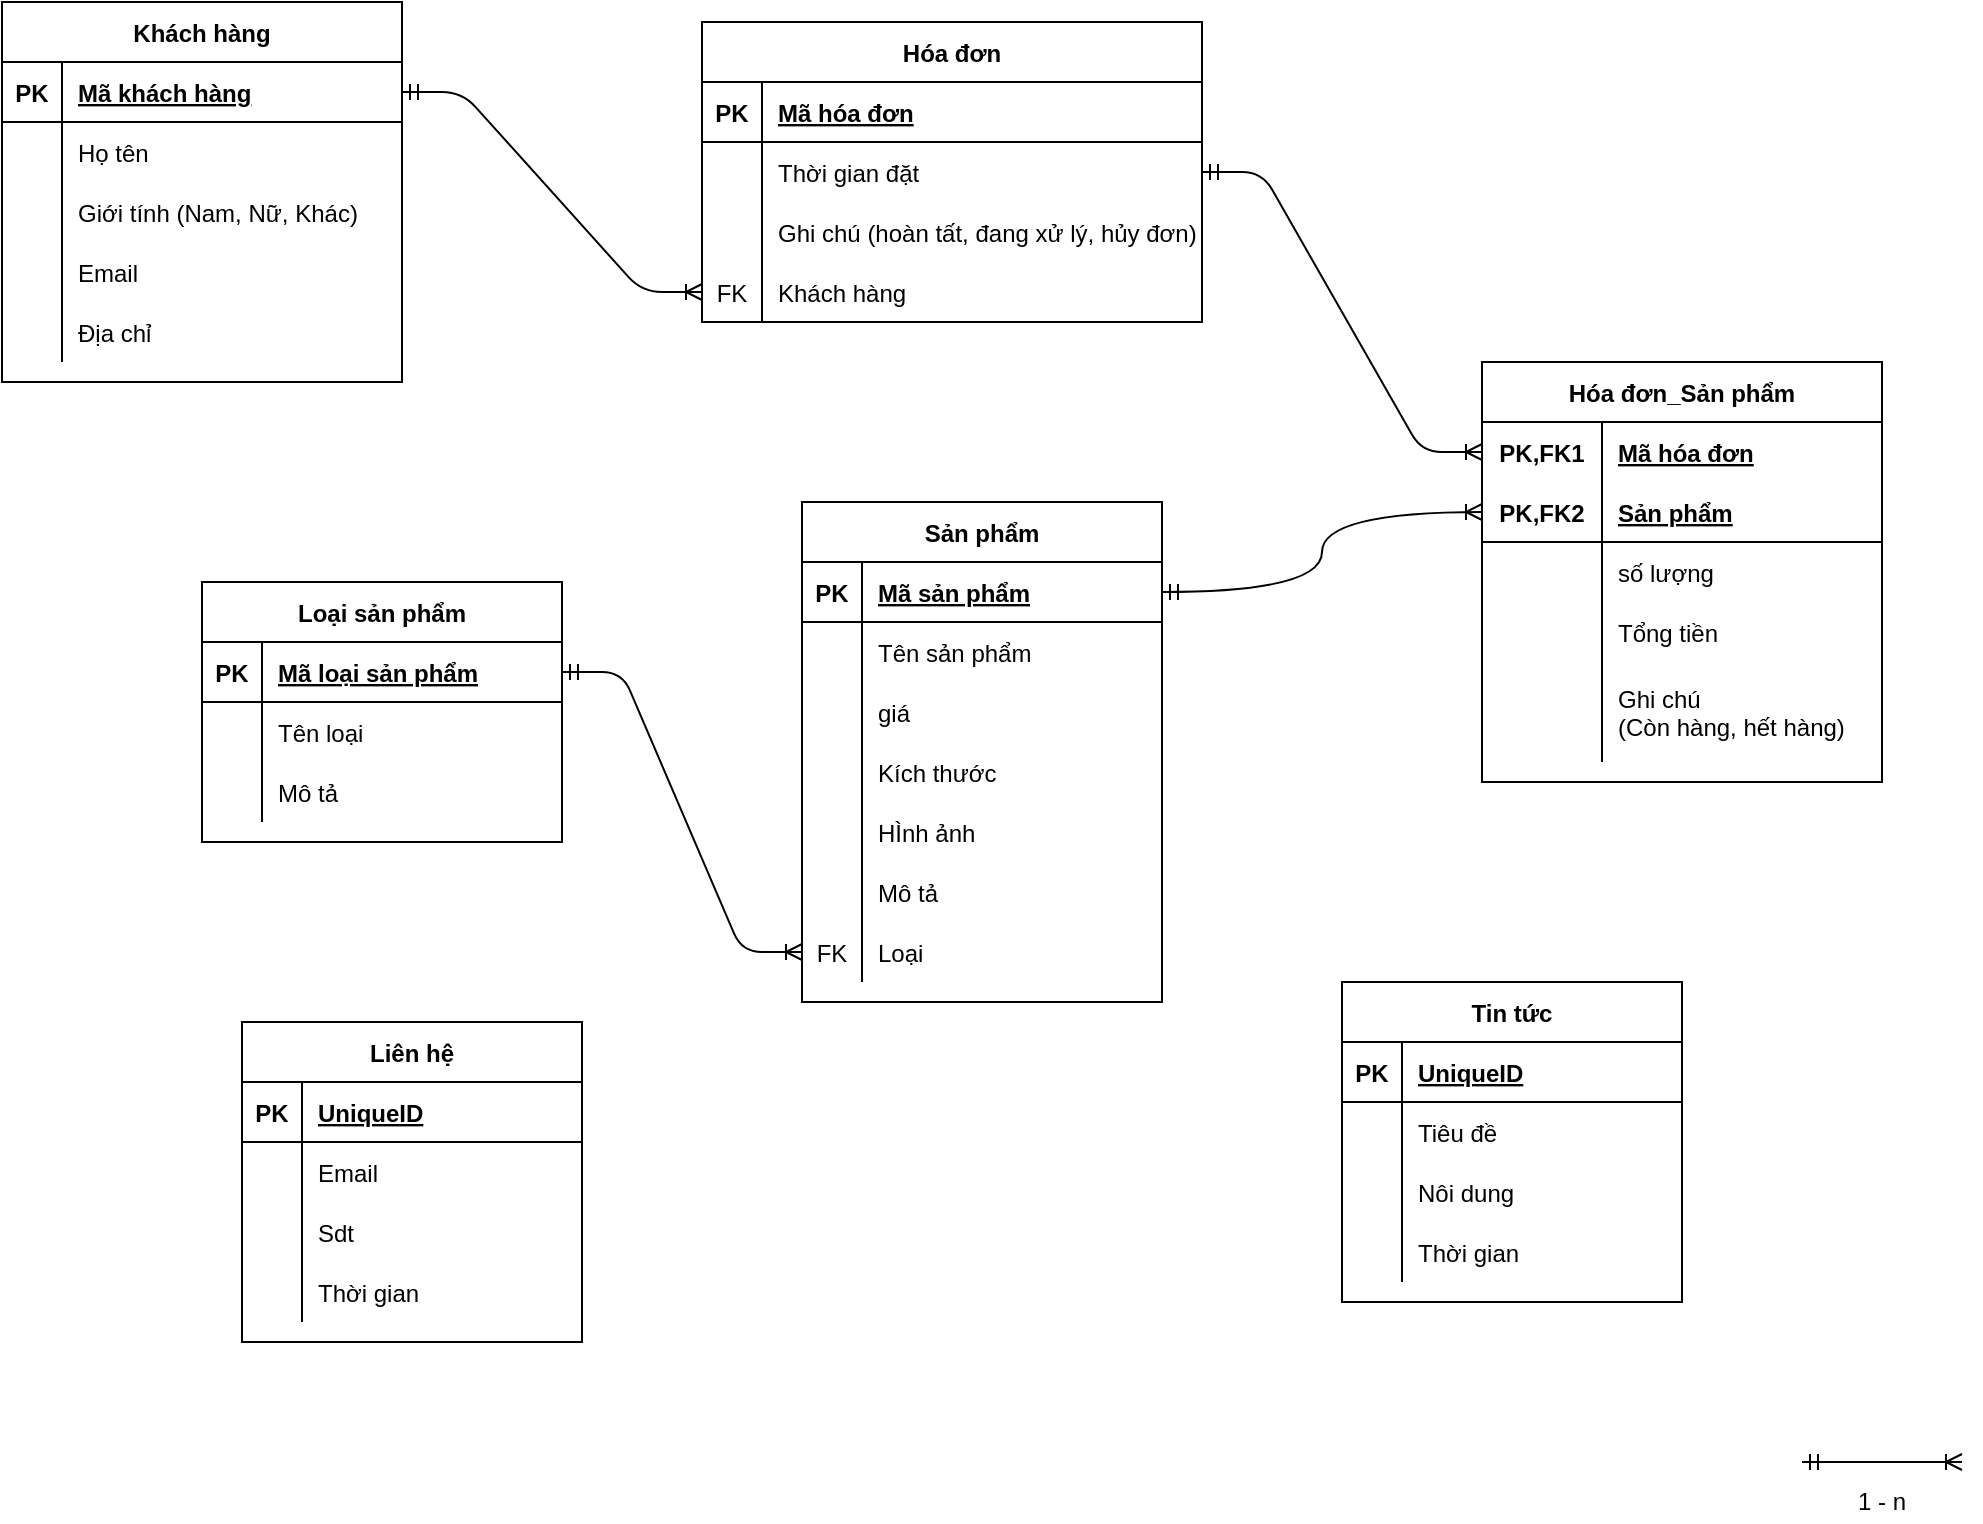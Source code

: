 <mxfile version="13.8.0" type="device"><diagram id="R2lEEEUBdFMjLlhIrx00" name="Page-1"><mxGraphModel dx="1209" dy="600" grid="1" gridSize="10" guides="1" tooltips="1" connect="1" arrows="1" fold="1" page="1" pageScale="1" pageWidth="850" pageHeight="1100" math="0" shadow="0" extFonts="Permanent Marker^https://fonts.googleapis.com/css?family=Permanent+Marker"><root><mxCell id="0"/><mxCell id="1" parent="0"/><mxCell id="50CJs4WUxD_R7UnGN_N7-97" value="" style="edgeStyle=entityRelationEdgeStyle;fontSize=12;html=1;endArrow=ERoneToMany;startArrow=ERmandOne;" parent="1" source="50CJs4WUxD_R7UnGN_N7-2" target="50CJs4WUxD_R7UnGN_N7-120" edge="1"><mxGeometry width="100" height="100" relative="1" as="geometry"><mxPoint x="310" y="400" as="sourcePoint"/><mxPoint x="350" y="210" as="targetPoint"/></mxGeometry></mxCell><mxCell id="50CJs4WUxD_R7UnGN_N7-98" value="" style="edgeStyle=entityRelationEdgeStyle;fontSize=12;html=1;endArrow=ERoneToMany;startArrow=ERmandOne;exitX=1;exitY=0.5;exitDx=0;exitDy=0;entryX=0;entryY=0.5;entryDx=0;entryDy=0;" parent="1" source="50CJs4WUxD_R7UnGN_N7-24" target="50CJs4WUxD_R7UnGN_N7-101" edge="1"><mxGeometry width="100" height="100" relative="1" as="geometry"><mxPoint x="595" y="60.0" as="sourcePoint"/><mxPoint x="630" y="460" as="targetPoint"/></mxGeometry></mxCell><mxCell id="50CJs4WUxD_R7UnGN_N7-99" value="" style="edgeStyle=orthogonalEdgeStyle;fontSize=12;html=1;endArrow=ERoneToMany;startArrow=ERmandOne;entryX=0;entryY=0.5;entryDx=0;entryDy=0;elbow=vertical;curved=1;" parent="1" source="50CJs4WUxD_R7UnGN_N7-40" target="50CJs4WUxD_R7UnGN_N7-104" edge="1"><mxGeometry width="100" height="100" relative="1" as="geometry"><mxPoint x="750" y="675" as="sourcePoint"/><mxPoint x="680" y="580" as="targetPoint"/></mxGeometry></mxCell><mxCell id="50CJs4WUxD_R7UnGN_N7-119" value="" style="edgeStyle=entityRelationEdgeStyle;fontSize=12;html=1;endArrow=ERoneToMany;startArrow=ERmandOne;exitX=1;exitY=0.5;exitDx=0;exitDy=0;entryX=0;entryY=0.5;entryDx=0;entryDy=0;" parent="1" source="50CJs4WUxD_R7UnGN_N7-60" target="50CJs4WUxD_R7UnGN_N7-116" edge="1"><mxGeometry width="100" height="100" relative="1" as="geometry"><mxPoint x="280.0" y="400" as="sourcePoint"/><mxPoint x="500" y="570" as="targetPoint"/></mxGeometry></mxCell><mxCell id="50CJs4WUxD_R7UnGN_N7-20" value="Hóa đơn" style="shape=table;startSize=30;container=1;collapsible=1;childLayout=tableLayout;fixedRows=1;rowLines=0;fontStyle=1;align=center;resizeLast=1;" parent="1" vertex="1"><mxGeometry x="390" y="120" width="250.0" height="150" as="geometry"/></mxCell><mxCell id="50CJs4WUxD_R7UnGN_N7-21" value="" style="shape=partialRectangle;collapsible=0;dropTarget=0;pointerEvents=0;fillColor=none;top=0;left=0;bottom=1;right=0;points=[[0,0.5],[1,0.5]];portConstraint=eastwest;" parent="50CJs4WUxD_R7UnGN_N7-20" vertex="1"><mxGeometry y="30" width="250.0" height="30" as="geometry"/></mxCell><mxCell id="50CJs4WUxD_R7UnGN_N7-22" value="PK" style="shape=partialRectangle;connectable=0;fillColor=none;top=0;left=0;bottom=0;right=0;fontStyle=1;overflow=hidden;" parent="50CJs4WUxD_R7UnGN_N7-21" vertex="1"><mxGeometry width="30" height="30" as="geometry"/></mxCell><mxCell id="50CJs4WUxD_R7UnGN_N7-23" value="Mã hóa đơn" style="shape=partialRectangle;connectable=0;fillColor=none;top=0;left=0;bottom=0;right=0;align=left;spacingLeft=6;fontStyle=5;overflow=hidden;" parent="50CJs4WUxD_R7UnGN_N7-21" vertex="1"><mxGeometry x="30" width="220.0" height="30" as="geometry"/></mxCell><mxCell id="50CJs4WUxD_R7UnGN_N7-24" value="" style="shape=partialRectangle;collapsible=0;dropTarget=0;pointerEvents=0;fillColor=none;top=0;left=0;bottom=0;right=0;points=[[0,0.5],[1,0.5]];portConstraint=eastwest;" parent="50CJs4WUxD_R7UnGN_N7-20" vertex="1"><mxGeometry y="60" width="250.0" height="30" as="geometry"/></mxCell><mxCell id="50CJs4WUxD_R7UnGN_N7-25" value="" style="shape=partialRectangle;connectable=0;fillColor=none;top=0;left=0;bottom=0;right=0;editable=1;overflow=hidden;" parent="50CJs4WUxD_R7UnGN_N7-24" vertex="1"><mxGeometry width="30" height="30" as="geometry"/></mxCell><mxCell id="50CJs4WUxD_R7UnGN_N7-26" value="Thời gian đặt" style="shape=partialRectangle;connectable=0;fillColor=none;top=0;left=0;bottom=0;right=0;align=left;spacingLeft=6;overflow=hidden;" parent="50CJs4WUxD_R7UnGN_N7-24" vertex="1"><mxGeometry x="30" width="220.0" height="30" as="geometry"/></mxCell><mxCell id="50CJs4WUxD_R7UnGN_N7-27" value="" style="shape=partialRectangle;collapsible=0;dropTarget=0;pointerEvents=0;fillColor=none;top=0;left=0;bottom=0;right=0;points=[[0,0.5],[1,0.5]];portConstraint=eastwest;" parent="50CJs4WUxD_R7UnGN_N7-20" vertex="1"><mxGeometry y="90" width="250.0" height="30" as="geometry"/></mxCell><mxCell id="50CJs4WUxD_R7UnGN_N7-28" value="" style="shape=partialRectangle;connectable=0;fillColor=none;top=0;left=0;bottom=0;right=0;editable=1;overflow=hidden;" parent="50CJs4WUxD_R7UnGN_N7-27" vertex="1"><mxGeometry width="30" height="30" as="geometry"/></mxCell><mxCell id="50CJs4WUxD_R7UnGN_N7-29" value="Ghi chú (hoàn tất, đang xử lý, hủy đơn)" style="shape=partialRectangle;connectable=0;fillColor=none;top=0;left=0;bottom=0;right=0;align=left;spacingLeft=6;overflow=hidden;" parent="50CJs4WUxD_R7UnGN_N7-27" vertex="1"><mxGeometry x="30" width="220.0" height="30" as="geometry"/></mxCell><mxCell id="50CJs4WUxD_R7UnGN_N7-120" value="" style="shape=partialRectangle;collapsible=0;dropTarget=0;pointerEvents=0;fillColor=none;top=0;left=0;bottom=0;right=0;points=[[0,0.5],[1,0.5]];portConstraint=eastwest;" parent="50CJs4WUxD_R7UnGN_N7-20" vertex="1"><mxGeometry y="120" width="250.0" height="30" as="geometry"/></mxCell><mxCell id="50CJs4WUxD_R7UnGN_N7-121" value="FK" style="shape=partialRectangle;connectable=0;fillColor=none;top=0;left=0;bottom=0;right=0;editable=1;overflow=hidden;" parent="50CJs4WUxD_R7UnGN_N7-120" vertex="1"><mxGeometry width="30" height="30" as="geometry"/></mxCell><mxCell id="50CJs4WUxD_R7UnGN_N7-122" value="Khách hàng" style="shape=partialRectangle;connectable=0;fillColor=none;top=0;left=0;bottom=0;right=0;align=left;spacingLeft=6;overflow=hidden;" parent="50CJs4WUxD_R7UnGN_N7-120" vertex="1"><mxGeometry x="30" width="220.0" height="30" as="geometry"/></mxCell><mxCell id="50CJs4WUxD_R7UnGN_N7-100" value="Hóa đơn_Sản phẩm" style="shape=table;startSize=30;container=1;collapsible=1;childLayout=tableLayout;fixedRows=1;rowLines=0;fontStyle=1;align=center;resizeLast=1;" parent="1" vertex="1"><mxGeometry x="780" y="290" width="200" height="210" as="geometry"/></mxCell><mxCell id="50CJs4WUxD_R7UnGN_N7-101" value="" style="shape=partialRectangle;collapsible=0;dropTarget=0;pointerEvents=0;fillColor=none;top=0;left=0;bottom=0;right=0;points=[[0,0.5],[1,0.5]];portConstraint=eastwest;" parent="50CJs4WUxD_R7UnGN_N7-100" vertex="1"><mxGeometry y="30" width="200" height="30" as="geometry"/></mxCell><mxCell id="50CJs4WUxD_R7UnGN_N7-102" value="PK,FK1" style="shape=partialRectangle;connectable=0;fillColor=none;top=0;left=0;bottom=0;right=0;fontStyle=1;overflow=hidden;" parent="50CJs4WUxD_R7UnGN_N7-101" vertex="1"><mxGeometry width="60" height="30" as="geometry"/></mxCell><mxCell id="50CJs4WUxD_R7UnGN_N7-103" value="Mã hóa đơn" style="shape=partialRectangle;connectable=0;fillColor=none;top=0;left=0;bottom=0;right=0;align=left;spacingLeft=6;fontStyle=5;overflow=hidden;" parent="50CJs4WUxD_R7UnGN_N7-101" vertex="1"><mxGeometry x="60" width="140" height="30" as="geometry"/></mxCell><mxCell id="50CJs4WUxD_R7UnGN_N7-104" value="" style="shape=partialRectangle;collapsible=0;dropTarget=0;pointerEvents=0;fillColor=none;top=0;left=0;bottom=1;right=0;points=[[0,0.5],[1,0.5]];portConstraint=eastwest;" parent="50CJs4WUxD_R7UnGN_N7-100" vertex="1"><mxGeometry y="60" width="200" height="30" as="geometry"/></mxCell><mxCell id="50CJs4WUxD_R7UnGN_N7-105" value="PK,FK2" style="shape=partialRectangle;connectable=0;fillColor=none;top=0;left=0;bottom=0;right=0;fontStyle=1;overflow=hidden;" parent="50CJs4WUxD_R7UnGN_N7-104" vertex="1"><mxGeometry width="60" height="30" as="geometry"/></mxCell><mxCell id="50CJs4WUxD_R7UnGN_N7-106" value="Sản phẩm" style="shape=partialRectangle;connectable=0;fillColor=none;top=0;left=0;bottom=0;right=0;align=left;spacingLeft=6;fontStyle=5;overflow=hidden;" parent="50CJs4WUxD_R7UnGN_N7-104" vertex="1"><mxGeometry x="60" width="140" height="30" as="geometry"/></mxCell><mxCell id="50CJs4WUxD_R7UnGN_N7-107" value="" style="shape=partialRectangle;collapsible=0;dropTarget=0;pointerEvents=0;fillColor=none;top=0;left=0;bottom=0;right=0;points=[[0,0.5],[1,0.5]];portConstraint=eastwest;" parent="50CJs4WUxD_R7UnGN_N7-100" vertex="1"><mxGeometry y="90" width="200" height="30" as="geometry"/></mxCell><mxCell id="50CJs4WUxD_R7UnGN_N7-108" value="" style="shape=partialRectangle;connectable=0;fillColor=none;top=0;left=0;bottom=0;right=0;editable=1;overflow=hidden;" parent="50CJs4WUxD_R7UnGN_N7-107" vertex="1"><mxGeometry width="60" height="30" as="geometry"/></mxCell><mxCell id="50CJs4WUxD_R7UnGN_N7-109" value="số lượng" style="shape=partialRectangle;connectable=0;fillColor=none;top=0;left=0;bottom=0;right=0;align=left;spacingLeft=6;overflow=hidden;" parent="50CJs4WUxD_R7UnGN_N7-107" vertex="1"><mxGeometry x="60" width="140" height="30" as="geometry"/></mxCell><mxCell id="50CJs4WUxD_R7UnGN_N7-110" value="" style="shape=partialRectangle;collapsible=0;dropTarget=0;pointerEvents=0;fillColor=none;top=0;left=0;bottom=0;right=0;points=[[0,0.5],[1,0.5]];portConstraint=eastwest;" parent="50CJs4WUxD_R7UnGN_N7-100" vertex="1"><mxGeometry y="120" width="200" height="30" as="geometry"/></mxCell><mxCell id="50CJs4WUxD_R7UnGN_N7-111" value="" style="shape=partialRectangle;connectable=0;fillColor=none;top=0;left=0;bottom=0;right=0;editable=1;overflow=hidden;" parent="50CJs4WUxD_R7UnGN_N7-110" vertex="1"><mxGeometry width="60" height="30" as="geometry"/></mxCell><mxCell id="50CJs4WUxD_R7UnGN_N7-112" value="Tổng tiền" style="shape=partialRectangle;connectable=0;fillColor=none;top=0;left=0;bottom=0;right=0;align=left;spacingLeft=6;overflow=hidden;" parent="50CJs4WUxD_R7UnGN_N7-110" vertex="1"><mxGeometry x="60" width="140" height="30" as="geometry"/></mxCell><mxCell id="50CJs4WUxD_R7UnGN_N7-113" value="" style="shape=partialRectangle;collapsible=0;dropTarget=0;pointerEvents=0;fillColor=none;top=0;left=0;bottom=0;right=0;points=[[0,0.5],[1,0.5]];portConstraint=eastwest;" parent="50CJs4WUxD_R7UnGN_N7-100" vertex="1"><mxGeometry y="150" width="200" height="50" as="geometry"/></mxCell><mxCell id="50CJs4WUxD_R7UnGN_N7-114" value="" style="shape=partialRectangle;connectable=0;fillColor=none;top=0;left=0;bottom=0;right=0;editable=1;overflow=hidden;" parent="50CJs4WUxD_R7UnGN_N7-113" vertex="1"><mxGeometry width="60" height="50" as="geometry"/></mxCell><mxCell id="50CJs4WUxD_R7UnGN_N7-115" value="Ghi chú&#10;(Còn hàng, hết hàng)" style="shape=partialRectangle;connectable=0;fillColor=none;top=0;left=0;bottom=0;right=0;align=left;spacingLeft=6;overflow=hidden;" parent="50CJs4WUxD_R7UnGN_N7-113" vertex="1"><mxGeometry x="60" width="140" height="50" as="geometry"/></mxCell><mxCell id="50CJs4WUxD_R7UnGN_N7-1" value="Khách hàng" style="shape=table;startSize=30;container=1;collapsible=1;childLayout=tableLayout;fixedRows=1;rowLines=0;fontStyle=1;align=center;resizeLast=1;" parent="1" vertex="1"><mxGeometry x="40" y="110" width="200" height="190" as="geometry"/></mxCell><mxCell id="50CJs4WUxD_R7UnGN_N7-2" value="" style="shape=partialRectangle;collapsible=0;dropTarget=0;pointerEvents=0;fillColor=none;top=0;left=0;bottom=1;right=0;points=[[0,0.5],[1,0.5]];portConstraint=eastwest;" parent="50CJs4WUxD_R7UnGN_N7-1" vertex="1"><mxGeometry y="30" width="200" height="30" as="geometry"/></mxCell><mxCell id="50CJs4WUxD_R7UnGN_N7-3" value="PK" style="shape=partialRectangle;connectable=0;fillColor=none;top=0;left=0;bottom=0;right=0;fontStyle=1;overflow=hidden;" parent="50CJs4WUxD_R7UnGN_N7-2" vertex="1"><mxGeometry width="30" height="30" as="geometry"/></mxCell><mxCell id="50CJs4WUxD_R7UnGN_N7-4" value="Mã khách hàng" style="shape=partialRectangle;connectable=0;fillColor=none;top=0;left=0;bottom=0;right=0;align=left;spacingLeft=6;fontStyle=5;overflow=hidden;" parent="50CJs4WUxD_R7UnGN_N7-2" vertex="1"><mxGeometry x="30" width="170" height="30" as="geometry"/></mxCell><mxCell id="50CJs4WUxD_R7UnGN_N7-5" value="" style="shape=partialRectangle;collapsible=0;dropTarget=0;pointerEvents=0;fillColor=none;top=0;left=0;bottom=0;right=0;points=[[0,0.5],[1,0.5]];portConstraint=eastwest;" parent="50CJs4WUxD_R7UnGN_N7-1" vertex="1"><mxGeometry y="60" width="200" height="30" as="geometry"/></mxCell><mxCell id="50CJs4WUxD_R7UnGN_N7-6" value="" style="shape=partialRectangle;connectable=0;fillColor=none;top=0;left=0;bottom=0;right=0;editable=1;overflow=hidden;" parent="50CJs4WUxD_R7UnGN_N7-5" vertex="1"><mxGeometry width="30" height="30" as="geometry"/></mxCell><mxCell id="50CJs4WUxD_R7UnGN_N7-7" value="Họ tên" style="shape=partialRectangle;connectable=0;fillColor=none;top=0;left=0;bottom=0;right=0;align=left;spacingLeft=6;overflow=hidden;" parent="50CJs4WUxD_R7UnGN_N7-5" vertex="1"><mxGeometry x="30" width="170" height="30" as="geometry"/></mxCell><mxCell id="50CJs4WUxD_R7UnGN_N7-8" value="" style="shape=partialRectangle;collapsible=0;dropTarget=0;pointerEvents=0;fillColor=none;top=0;left=0;bottom=0;right=0;points=[[0,0.5],[1,0.5]];portConstraint=eastwest;" parent="50CJs4WUxD_R7UnGN_N7-1" vertex="1"><mxGeometry y="90" width="200" height="30" as="geometry"/></mxCell><mxCell id="50CJs4WUxD_R7UnGN_N7-9" value="" style="shape=partialRectangle;connectable=0;fillColor=none;top=0;left=0;bottom=0;right=0;editable=1;overflow=hidden;" parent="50CJs4WUxD_R7UnGN_N7-8" vertex="1"><mxGeometry width="30" height="30" as="geometry"/></mxCell><mxCell id="50CJs4WUxD_R7UnGN_N7-10" value="Giới tính (Nam, Nữ, Khác)" style="shape=partialRectangle;connectable=0;fillColor=none;top=0;left=0;bottom=0;right=0;align=left;spacingLeft=6;overflow=hidden;" parent="50CJs4WUxD_R7UnGN_N7-8" vertex="1"><mxGeometry x="30" width="170" height="30" as="geometry"/></mxCell><mxCell id="50CJs4WUxD_R7UnGN_N7-11" value="" style="shape=partialRectangle;collapsible=0;dropTarget=0;pointerEvents=0;fillColor=none;top=0;left=0;bottom=0;right=0;points=[[0,0.5],[1,0.5]];portConstraint=eastwest;" parent="50CJs4WUxD_R7UnGN_N7-1" vertex="1"><mxGeometry y="120" width="200" height="30" as="geometry"/></mxCell><mxCell id="50CJs4WUxD_R7UnGN_N7-12" value="" style="shape=partialRectangle;connectable=0;fillColor=none;top=0;left=0;bottom=0;right=0;editable=1;overflow=hidden;" parent="50CJs4WUxD_R7UnGN_N7-11" vertex="1"><mxGeometry width="30" height="30" as="geometry"/></mxCell><mxCell id="50CJs4WUxD_R7UnGN_N7-13" value="Email" style="shape=partialRectangle;connectable=0;fillColor=none;top=0;left=0;bottom=0;right=0;align=left;spacingLeft=6;overflow=hidden;" parent="50CJs4WUxD_R7UnGN_N7-11" vertex="1"><mxGeometry x="30" width="170" height="30" as="geometry"/></mxCell><mxCell id="50CJs4WUxD_R7UnGN_N7-14" value="" style="shape=partialRectangle;collapsible=0;dropTarget=0;pointerEvents=0;fillColor=none;top=0;left=0;bottom=0;right=0;points=[[0,0.5],[1,0.5]];portConstraint=eastwest;" parent="50CJs4WUxD_R7UnGN_N7-1" vertex="1"><mxGeometry y="150" width="200" height="30" as="geometry"/></mxCell><mxCell id="50CJs4WUxD_R7UnGN_N7-15" value="" style="shape=partialRectangle;connectable=0;fillColor=none;top=0;left=0;bottom=0;right=0;editable=1;overflow=hidden;" parent="50CJs4WUxD_R7UnGN_N7-14" vertex="1"><mxGeometry width="30" height="30" as="geometry"/></mxCell><mxCell id="50CJs4WUxD_R7UnGN_N7-16" value="Địa chỉ" style="shape=partialRectangle;connectable=0;fillColor=none;top=0;left=0;bottom=0;right=0;align=left;spacingLeft=6;overflow=hidden;" parent="50CJs4WUxD_R7UnGN_N7-14" vertex="1"><mxGeometry x="30" width="170" height="30" as="geometry"/></mxCell><mxCell id="50CJs4WUxD_R7UnGN_N7-123" value="" style="edgeStyle=entityRelationEdgeStyle;fontSize=12;html=1;endArrow=ERoneToMany;startArrow=ERmandOne;exitX=1;exitY=0.5;exitDx=0;exitDy=0;" parent="1" edge="1"><mxGeometry width="100" height="100" relative="1" as="geometry"><mxPoint x="940" y="840" as="sourcePoint"/><mxPoint x="1020" y="840" as="targetPoint"/></mxGeometry></mxCell><mxCell id="50CJs4WUxD_R7UnGN_N7-124" value="1 - n" style="text;html=1;strokeColor=none;fillColor=none;align=center;verticalAlign=middle;whiteSpace=wrap;rounded=0;" parent="1" vertex="1"><mxGeometry x="940" y="850" width="80" height="20" as="geometry"/></mxCell><mxCell id="50CJs4WUxD_R7UnGN_N7-59" value="Loại sản phẩm" style="shape=table;startSize=30;container=1;collapsible=1;childLayout=tableLayout;fixedRows=1;rowLines=0;fontStyle=1;align=center;resizeLast=1;" parent="1" vertex="1"><mxGeometry x="140" y="400" width="180" height="130" as="geometry"/></mxCell><mxCell id="50CJs4WUxD_R7UnGN_N7-60" value="" style="shape=partialRectangle;collapsible=0;dropTarget=0;pointerEvents=0;fillColor=none;top=0;left=0;bottom=1;right=0;points=[[0,0.5],[1,0.5]];portConstraint=eastwest;" parent="50CJs4WUxD_R7UnGN_N7-59" vertex="1"><mxGeometry y="30" width="180" height="30" as="geometry"/></mxCell><mxCell id="50CJs4WUxD_R7UnGN_N7-61" value="PK" style="shape=partialRectangle;connectable=0;fillColor=none;top=0;left=0;bottom=0;right=0;fontStyle=1;overflow=hidden;" parent="50CJs4WUxD_R7UnGN_N7-60" vertex="1"><mxGeometry width="30" height="30" as="geometry"/></mxCell><mxCell id="50CJs4WUxD_R7UnGN_N7-62" value="Mã loại sản phẩm" style="shape=partialRectangle;connectable=0;fillColor=none;top=0;left=0;bottom=0;right=0;align=left;spacingLeft=6;fontStyle=5;overflow=hidden;" parent="50CJs4WUxD_R7UnGN_N7-60" vertex="1"><mxGeometry x="30" width="150" height="30" as="geometry"/></mxCell><mxCell id="50CJs4WUxD_R7UnGN_N7-63" value="" style="shape=partialRectangle;collapsible=0;dropTarget=0;pointerEvents=0;fillColor=none;top=0;left=0;bottom=0;right=0;points=[[0,0.5],[1,0.5]];portConstraint=eastwest;" parent="50CJs4WUxD_R7UnGN_N7-59" vertex="1"><mxGeometry y="60" width="180" height="30" as="geometry"/></mxCell><mxCell id="50CJs4WUxD_R7UnGN_N7-64" value="" style="shape=partialRectangle;connectable=0;fillColor=none;top=0;left=0;bottom=0;right=0;editable=1;overflow=hidden;" parent="50CJs4WUxD_R7UnGN_N7-63" vertex="1"><mxGeometry width="30" height="30" as="geometry"/></mxCell><mxCell id="50CJs4WUxD_R7UnGN_N7-65" value="Tên loại" style="shape=partialRectangle;connectable=0;fillColor=none;top=0;left=0;bottom=0;right=0;align=left;spacingLeft=6;overflow=hidden;" parent="50CJs4WUxD_R7UnGN_N7-63" vertex="1"><mxGeometry x="30" width="150" height="30" as="geometry"/></mxCell><mxCell id="50CJs4WUxD_R7UnGN_N7-66" value="" style="shape=partialRectangle;collapsible=0;dropTarget=0;pointerEvents=0;fillColor=none;top=0;left=0;bottom=0;right=0;points=[[0,0.5],[1,0.5]];portConstraint=eastwest;" parent="50CJs4WUxD_R7UnGN_N7-59" vertex="1"><mxGeometry y="90" width="180" height="30" as="geometry"/></mxCell><mxCell id="50CJs4WUxD_R7UnGN_N7-67" value="" style="shape=partialRectangle;connectable=0;fillColor=none;top=0;left=0;bottom=0;right=0;editable=1;overflow=hidden;" parent="50CJs4WUxD_R7UnGN_N7-66" vertex="1"><mxGeometry width="30" height="30" as="geometry"/></mxCell><mxCell id="50CJs4WUxD_R7UnGN_N7-68" value="Mô tả" style="shape=partialRectangle;connectable=0;fillColor=none;top=0;left=0;bottom=0;right=0;align=left;spacingLeft=6;overflow=hidden;" parent="50CJs4WUxD_R7UnGN_N7-66" vertex="1"><mxGeometry x="30" width="150" height="30" as="geometry"/></mxCell><mxCell id="bcElhc8FNDFF7z8My9cE-1" value="Tin tức" style="shape=table;startSize=30;container=1;collapsible=1;childLayout=tableLayout;fixedRows=1;rowLines=0;fontStyle=1;align=center;resizeLast=1;" vertex="1" parent="1"><mxGeometry x="710" y="600" width="170" height="160" as="geometry"/></mxCell><mxCell id="bcElhc8FNDFF7z8My9cE-2" value="" style="shape=partialRectangle;collapsible=0;dropTarget=0;pointerEvents=0;fillColor=none;top=0;left=0;bottom=1;right=0;points=[[0,0.5],[1,0.5]];portConstraint=eastwest;" vertex="1" parent="bcElhc8FNDFF7z8My9cE-1"><mxGeometry y="30" width="170" height="30" as="geometry"/></mxCell><mxCell id="bcElhc8FNDFF7z8My9cE-3" value="PK" style="shape=partialRectangle;connectable=0;fillColor=none;top=0;left=0;bottom=0;right=0;fontStyle=1;overflow=hidden;" vertex="1" parent="bcElhc8FNDFF7z8My9cE-2"><mxGeometry width="30" height="30" as="geometry"/></mxCell><mxCell id="bcElhc8FNDFF7z8My9cE-4" value="UniqueID" style="shape=partialRectangle;connectable=0;fillColor=none;top=0;left=0;bottom=0;right=0;align=left;spacingLeft=6;fontStyle=5;overflow=hidden;" vertex="1" parent="bcElhc8FNDFF7z8My9cE-2"><mxGeometry x="30" width="140" height="30" as="geometry"/></mxCell><mxCell id="bcElhc8FNDFF7z8My9cE-5" value="" style="shape=partialRectangle;collapsible=0;dropTarget=0;pointerEvents=0;fillColor=none;top=0;left=0;bottom=0;right=0;points=[[0,0.5],[1,0.5]];portConstraint=eastwest;" vertex="1" parent="bcElhc8FNDFF7z8My9cE-1"><mxGeometry y="60" width="170" height="30" as="geometry"/></mxCell><mxCell id="bcElhc8FNDFF7z8My9cE-6" value="" style="shape=partialRectangle;connectable=0;fillColor=none;top=0;left=0;bottom=0;right=0;editable=1;overflow=hidden;" vertex="1" parent="bcElhc8FNDFF7z8My9cE-5"><mxGeometry width="30" height="30" as="geometry"/></mxCell><mxCell id="bcElhc8FNDFF7z8My9cE-7" value="Tiêu đề" style="shape=partialRectangle;connectable=0;fillColor=none;top=0;left=0;bottom=0;right=0;align=left;spacingLeft=6;overflow=hidden;" vertex="1" parent="bcElhc8FNDFF7z8My9cE-5"><mxGeometry x="30" width="140" height="30" as="geometry"/></mxCell><mxCell id="bcElhc8FNDFF7z8My9cE-8" value="" style="shape=partialRectangle;collapsible=0;dropTarget=0;pointerEvents=0;fillColor=none;top=0;left=0;bottom=0;right=0;points=[[0,0.5],[1,0.5]];portConstraint=eastwest;" vertex="1" parent="bcElhc8FNDFF7z8My9cE-1"><mxGeometry y="90" width="170" height="30" as="geometry"/></mxCell><mxCell id="bcElhc8FNDFF7z8My9cE-9" value="" style="shape=partialRectangle;connectable=0;fillColor=none;top=0;left=0;bottom=0;right=0;editable=1;overflow=hidden;" vertex="1" parent="bcElhc8FNDFF7z8My9cE-8"><mxGeometry width="30" height="30" as="geometry"/></mxCell><mxCell id="bcElhc8FNDFF7z8My9cE-10" value="Nôi dung" style="shape=partialRectangle;connectable=0;fillColor=none;top=0;left=0;bottom=0;right=0;align=left;spacingLeft=6;overflow=hidden;" vertex="1" parent="bcElhc8FNDFF7z8My9cE-8"><mxGeometry x="30" width="140" height="30" as="geometry"/></mxCell><mxCell id="bcElhc8FNDFF7z8My9cE-11" value="" style="shape=partialRectangle;collapsible=0;dropTarget=0;pointerEvents=0;fillColor=none;top=0;left=0;bottom=0;right=0;points=[[0,0.5],[1,0.5]];portConstraint=eastwest;" vertex="1" parent="bcElhc8FNDFF7z8My9cE-1"><mxGeometry y="120" width="170" height="30" as="geometry"/></mxCell><mxCell id="bcElhc8FNDFF7z8My9cE-12" value="" style="shape=partialRectangle;connectable=0;fillColor=none;top=0;left=0;bottom=0;right=0;editable=1;overflow=hidden;" vertex="1" parent="bcElhc8FNDFF7z8My9cE-11"><mxGeometry width="30" height="30" as="geometry"/></mxCell><mxCell id="bcElhc8FNDFF7z8My9cE-13" value="Thời gian" style="shape=partialRectangle;connectable=0;fillColor=none;top=0;left=0;bottom=0;right=0;align=left;spacingLeft=6;overflow=hidden;" vertex="1" parent="bcElhc8FNDFF7z8My9cE-11"><mxGeometry x="30" width="140" height="30" as="geometry"/></mxCell><mxCell id="bcElhc8FNDFF7z8My9cE-14" value="Liên hệ" style="shape=table;startSize=30;container=1;collapsible=1;childLayout=tableLayout;fixedRows=1;rowLines=0;fontStyle=1;align=center;resizeLast=1;" vertex="1" parent="1"><mxGeometry x="160" y="620" width="170" height="160" as="geometry"/></mxCell><mxCell id="bcElhc8FNDFF7z8My9cE-15" value="" style="shape=partialRectangle;collapsible=0;dropTarget=0;pointerEvents=0;fillColor=none;top=0;left=0;bottom=1;right=0;points=[[0,0.5],[1,0.5]];portConstraint=eastwest;" vertex="1" parent="bcElhc8FNDFF7z8My9cE-14"><mxGeometry y="30" width="170" height="30" as="geometry"/></mxCell><mxCell id="bcElhc8FNDFF7z8My9cE-16" value="PK" style="shape=partialRectangle;connectable=0;fillColor=none;top=0;left=0;bottom=0;right=0;fontStyle=1;overflow=hidden;" vertex="1" parent="bcElhc8FNDFF7z8My9cE-15"><mxGeometry width="30" height="30" as="geometry"/></mxCell><mxCell id="bcElhc8FNDFF7z8My9cE-17" value="UniqueID" style="shape=partialRectangle;connectable=0;fillColor=none;top=0;left=0;bottom=0;right=0;align=left;spacingLeft=6;fontStyle=5;overflow=hidden;" vertex="1" parent="bcElhc8FNDFF7z8My9cE-15"><mxGeometry x="30" width="140" height="30" as="geometry"/></mxCell><mxCell id="bcElhc8FNDFF7z8My9cE-18" value="" style="shape=partialRectangle;collapsible=0;dropTarget=0;pointerEvents=0;fillColor=none;top=0;left=0;bottom=0;right=0;points=[[0,0.5],[1,0.5]];portConstraint=eastwest;" vertex="1" parent="bcElhc8FNDFF7z8My9cE-14"><mxGeometry y="60" width="170" height="30" as="geometry"/></mxCell><mxCell id="bcElhc8FNDFF7z8My9cE-19" value="" style="shape=partialRectangle;connectable=0;fillColor=none;top=0;left=0;bottom=0;right=0;editable=1;overflow=hidden;" vertex="1" parent="bcElhc8FNDFF7z8My9cE-18"><mxGeometry width="30" height="30" as="geometry"/></mxCell><mxCell id="bcElhc8FNDFF7z8My9cE-20" value="Email" style="shape=partialRectangle;connectable=0;fillColor=none;top=0;left=0;bottom=0;right=0;align=left;spacingLeft=6;overflow=hidden;" vertex="1" parent="bcElhc8FNDFF7z8My9cE-18"><mxGeometry x="30" width="140" height="30" as="geometry"/></mxCell><mxCell id="bcElhc8FNDFF7z8My9cE-21" value="" style="shape=partialRectangle;collapsible=0;dropTarget=0;pointerEvents=0;fillColor=none;top=0;left=0;bottom=0;right=0;points=[[0,0.5],[1,0.5]];portConstraint=eastwest;" vertex="1" parent="bcElhc8FNDFF7z8My9cE-14"><mxGeometry y="90" width="170" height="30" as="geometry"/></mxCell><mxCell id="bcElhc8FNDFF7z8My9cE-22" value="" style="shape=partialRectangle;connectable=0;fillColor=none;top=0;left=0;bottom=0;right=0;editable=1;overflow=hidden;" vertex="1" parent="bcElhc8FNDFF7z8My9cE-21"><mxGeometry width="30" height="30" as="geometry"/></mxCell><mxCell id="bcElhc8FNDFF7z8My9cE-23" value="Sdt" style="shape=partialRectangle;connectable=0;fillColor=none;top=0;left=0;bottom=0;right=0;align=left;spacingLeft=6;overflow=hidden;" vertex="1" parent="bcElhc8FNDFF7z8My9cE-21"><mxGeometry x="30" width="140" height="30" as="geometry"/></mxCell><mxCell id="bcElhc8FNDFF7z8My9cE-24" value="" style="shape=partialRectangle;collapsible=0;dropTarget=0;pointerEvents=0;fillColor=none;top=0;left=0;bottom=0;right=0;points=[[0,0.5],[1,0.5]];portConstraint=eastwest;" vertex="1" parent="bcElhc8FNDFF7z8My9cE-14"><mxGeometry y="120" width="170" height="30" as="geometry"/></mxCell><mxCell id="bcElhc8FNDFF7z8My9cE-25" value="" style="shape=partialRectangle;connectable=0;fillColor=none;top=0;left=0;bottom=0;right=0;editable=1;overflow=hidden;" vertex="1" parent="bcElhc8FNDFF7z8My9cE-24"><mxGeometry width="30" height="30" as="geometry"/></mxCell><mxCell id="bcElhc8FNDFF7z8My9cE-26" value="Thời gian" style="shape=partialRectangle;connectable=0;fillColor=none;top=0;left=0;bottom=0;right=0;align=left;spacingLeft=6;overflow=hidden;" vertex="1" parent="bcElhc8FNDFF7z8My9cE-24"><mxGeometry x="30" width="140" height="30" as="geometry"/></mxCell><mxCell id="50CJs4WUxD_R7UnGN_N7-39" value="Sản phẩm" style="shape=table;startSize=30;container=1;collapsible=1;childLayout=tableLayout;fixedRows=1;rowLines=0;fontStyle=1;align=center;resizeLast=1;" parent="1" vertex="1"><mxGeometry x="440" y="360" width="180" height="250" as="geometry"/></mxCell><mxCell id="50CJs4WUxD_R7UnGN_N7-40" value="" style="shape=partialRectangle;collapsible=0;dropTarget=0;pointerEvents=0;fillColor=none;top=0;left=0;bottom=1;right=0;points=[[0,0.5],[1,0.5]];portConstraint=eastwest;" parent="50CJs4WUxD_R7UnGN_N7-39" vertex="1"><mxGeometry y="30" width="180" height="30" as="geometry"/></mxCell><mxCell id="50CJs4WUxD_R7UnGN_N7-41" value="PK" style="shape=partialRectangle;connectable=0;fillColor=none;top=0;left=0;bottom=0;right=0;fontStyle=1;overflow=hidden;" parent="50CJs4WUxD_R7UnGN_N7-40" vertex="1"><mxGeometry width="30" height="30" as="geometry"/></mxCell><mxCell id="50CJs4WUxD_R7UnGN_N7-42" value="Mã sản phẩm" style="shape=partialRectangle;connectable=0;fillColor=none;top=0;left=0;bottom=0;right=0;align=left;spacingLeft=6;fontStyle=5;overflow=hidden;" parent="50CJs4WUxD_R7UnGN_N7-40" vertex="1"><mxGeometry x="30" width="150" height="30" as="geometry"/></mxCell><mxCell id="50CJs4WUxD_R7UnGN_N7-43" value="" style="shape=partialRectangle;collapsible=0;dropTarget=0;pointerEvents=0;fillColor=none;top=0;left=0;bottom=0;right=0;points=[[0,0.5],[1,0.5]];portConstraint=eastwest;" parent="50CJs4WUxD_R7UnGN_N7-39" vertex="1"><mxGeometry y="60" width="180" height="30" as="geometry"/></mxCell><mxCell id="50CJs4WUxD_R7UnGN_N7-44" value="" style="shape=partialRectangle;connectable=0;fillColor=none;top=0;left=0;bottom=0;right=0;editable=1;overflow=hidden;" parent="50CJs4WUxD_R7UnGN_N7-43" vertex="1"><mxGeometry width="30" height="30" as="geometry"/></mxCell><mxCell id="50CJs4WUxD_R7UnGN_N7-45" value="Tên sản phẩm" style="shape=partialRectangle;connectable=0;fillColor=none;top=0;left=0;bottom=0;right=0;align=left;spacingLeft=6;overflow=hidden;" parent="50CJs4WUxD_R7UnGN_N7-43" vertex="1"><mxGeometry x="30" width="150" height="30" as="geometry"/></mxCell><mxCell id="50CJs4WUxD_R7UnGN_N7-46" value="" style="shape=partialRectangle;collapsible=0;dropTarget=0;pointerEvents=0;fillColor=none;top=0;left=0;bottom=0;right=0;points=[[0,0.5],[1,0.5]];portConstraint=eastwest;" parent="50CJs4WUxD_R7UnGN_N7-39" vertex="1"><mxGeometry y="90" width="180" height="30" as="geometry"/></mxCell><mxCell id="50CJs4WUxD_R7UnGN_N7-47" value="" style="shape=partialRectangle;connectable=0;fillColor=none;top=0;left=0;bottom=0;right=0;editable=1;overflow=hidden;" parent="50CJs4WUxD_R7UnGN_N7-46" vertex="1"><mxGeometry width="30" height="30" as="geometry"/></mxCell><mxCell id="50CJs4WUxD_R7UnGN_N7-48" value="giá" style="shape=partialRectangle;connectable=0;fillColor=none;top=0;left=0;bottom=0;right=0;align=left;spacingLeft=6;overflow=hidden;" parent="50CJs4WUxD_R7UnGN_N7-46" vertex="1"><mxGeometry x="30" width="150" height="30" as="geometry"/></mxCell><mxCell id="50CJs4WUxD_R7UnGN_N7-49" value="" style="shape=partialRectangle;collapsible=0;dropTarget=0;pointerEvents=0;fillColor=none;top=0;left=0;bottom=0;right=0;points=[[0,0.5],[1,0.5]];portConstraint=eastwest;" parent="50CJs4WUxD_R7UnGN_N7-39" vertex="1"><mxGeometry y="120" width="180" height="30" as="geometry"/></mxCell><mxCell id="50CJs4WUxD_R7UnGN_N7-50" value="" style="shape=partialRectangle;connectable=0;fillColor=none;top=0;left=0;bottom=0;right=0;editable=1;overflow=hidden;" parent="50CJs4WUxD_R7UnGN_N7-49" vertex="1"><mxGeometry width="30" height="30" as="geometry"/></mxCell><mxCell id="50CJs4WUxD_R7UnGN_N7-51" value="Kích thước" style="shape=partialRectangle;connectable=0;fillColor=none;top=0;left=0;bottom=0;right=0;align=left;spacingLeft=6;overflow=hidden;" parent="50CJs4WUxD_R7UnGN_N7-49" vertex="1"><mxGeometry x="30" width="150" height="30" as="geometry"/></mxCell><mxCell id="50CJs4WUxD_R7UnGN_N7-52" value="" style="shape=partialRectangle;collapsible=0;dropTarget=0;pointerEvents=0;fillColor=none;top=0;left=0;bottom=0;right=0;points=[[0,0.5],[1,0.5]];portConstraint=eastwest;" parent="50CJs4WUxD_R7UnGN_N7-39" vertex="1"><mxGeometry y="150" width="180" height="30" as="geometry"/></mxCell><mxCell id="50CJs4WUxD_R7UnGN_N7-53" value="" style="shape=partialRectangle;connectable=0;fillColor=none;top=0;left=0;bottom=0;right=0;editable=1;overflow=hidden;" parent="50CJs4WUxD_R7UnGN_N7-52" vertex="1"><mxGeometry width="30" height="30" as="geometry"/></mxCell><mxCell id="50CJs4WUxD_R7UnGN_N7-54" value="HÌnh ảnh" style="shape=partialRectangle;connectable=0;fillColor=none;top=0;left=0;bottom=0;right=0;align=left;spacingLeft=6;overflow=hidden;" parent="50CJs4WUxD_R7UnGN_N7-52" vertex="1"><mxGeometry x="30" width="150" height="30" as="geometry"/></mxCell><mxCell id="50CJs4WUxD_R7UnGN_N7-55" value="" style="shape=partialRectangle;collapsible=0;dropTarget=0;pointerEvents=0;fillColor=none;top=0;left=0;bottom=0;right=0;points=[[0,0.5],[1,0.5]];portConstraint=eastwest;" parent="50CJs4WUxD_R7UnGN_N7-39" vertex="1"><mxGeometry y="180" width="180" height="30" as="geometry"/></mxCell><mxCell id="50CJs4WUxD_R7UnGN_N7-56" value="" style="shape=partialRectangle;connectable=0;fillColor=none;top=0;left=0;bottom=0;right=0;editable=1;overflow=hidden;" parent="50CJs4WUxD_R7UnGN_N7-55" vertex="1"><mxGeometry width="30" height="30" as="geometry"/></mxCell><mxCell id="50CJs4WUxD_R7UnGN_N7-57" value="Mô tả" style="shape=partialRectangle;connectable=0;fillColor=none;top=0;left=0;bottom=0;right=0;align=left;spacingLeft=6;overflow=hidden;" parent="50CJs4WUxD_R7UnGN_N7-55" vertex="1"><mxGeometry x="30" width="150" height="30" as="geometry"/></mxCell><mxCell id="50CJs4WUxD_R7UnGN_N7-116" value="" style="shape=partialRectangle;collapsible=0;dropTarget=0;pointerEvents=0;fillColor=none;top=0;left=0;bottom=0;right=0;points=[[0,0.5],[1,0.5]];portConstraint=eastwest;" parent="50CJs4WUxD_R7UnGN_N7-39" vertex="1"><mxGeometry y="210" width="180" height="30" as="geometry"/></mxCell><mxCell id="50CJs4WUxD_R7UnGN_N7-117" value="FK" style="shape=partialRectangle;connectable=0;fillColor=none;top=0;left=0;bottom=0;right=0;editable=1;overflow=hidden;" parent="50CJs4WUxD_R7UnGN_N7-116" vertex="1"><mxGeometry width="30" height="30" as="geometry"/></mxCell><mxCell id="50CJs4WUxD_R7UnGN_N7-118" value="Loại" style="shape=partialRectangle;connectable=0;fillColor=none;top=0;left=0;bottom=0;right=0;align=left;spacingLeft=6;overflow=hidden;" parent="50CJs4WUxD_R7UnGN_N7-116" vertex="1"><mxGeometry x="30" width="150" height="30" as="geometry"/></mxCell></root></mxGraphModel></diagram></mxfile>